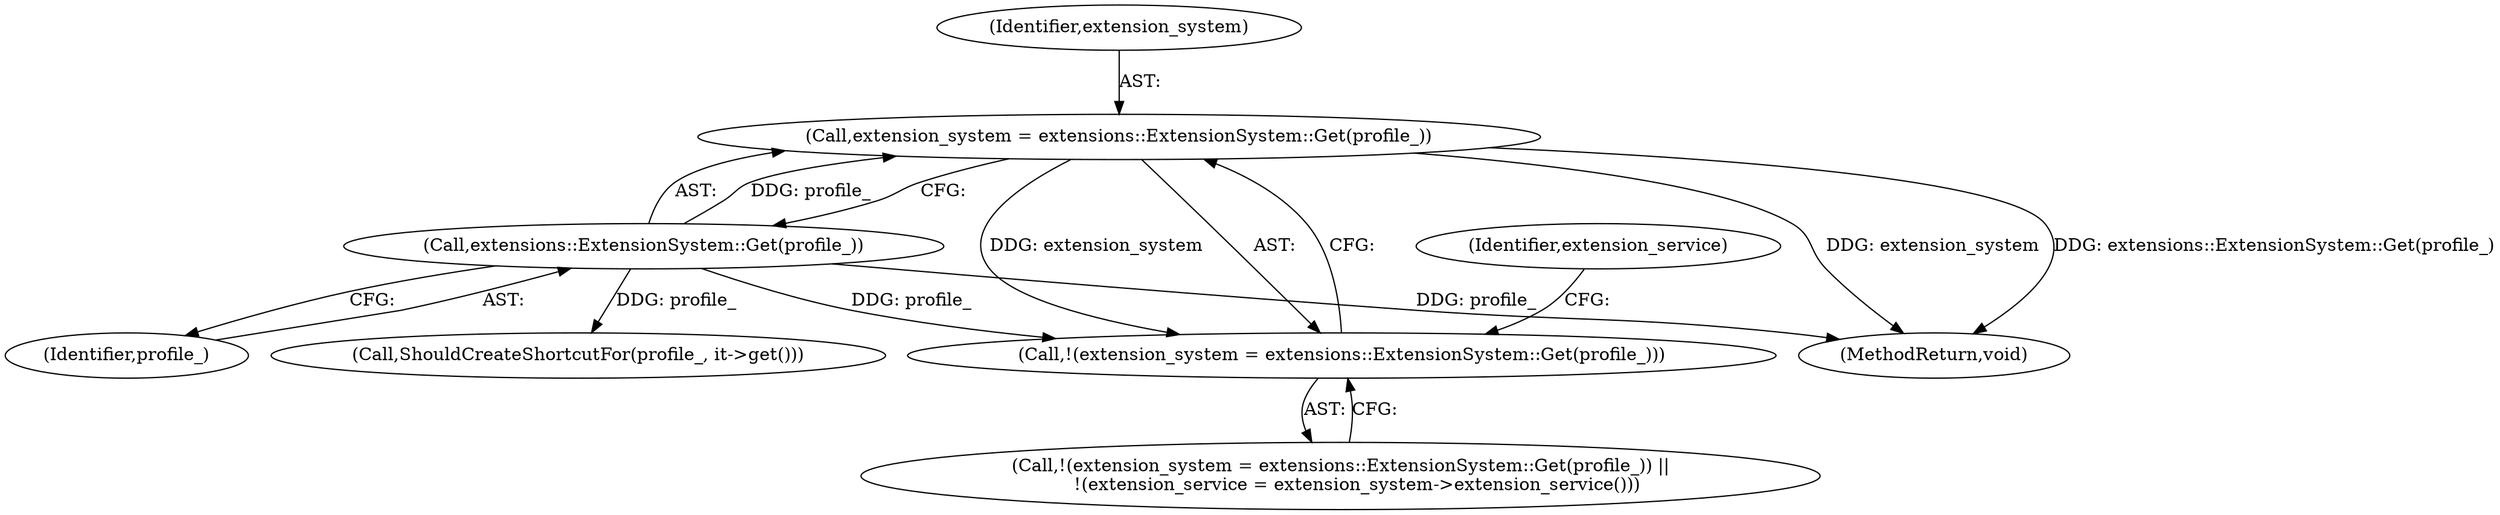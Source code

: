 digraph "0_Chrome_438b99bc730bc665eedfc62c4eb864c981e5c65f_0@API" {
"1000114" [label="(Call,extension_system = extensions::ExtensionSystem::Get(profile_))"];
"1000116" [label="(Call,extensions::ExtensionSystem::Get(profile_))"];
"1000113" [label="(Call,!(extension_system = extensions::ExtensionSystem::Get(profile_)))"];
"1000120" [label="(Identifier,extension_service)"];
"1000113" [label="(Call,!(extension_system = extensions::ExtensionSystem::Get(profile_)))"];
"1000115" [label="(Identifier,extension_system)"];
"1000145" [label="(MethodReturn,void)"];
"1000112" [label="(Call,!(extension_system = extensions::ExtensionSystem::Get(profile_)) ||\n      !(extension_service = extension_system->extension_service()))"];
"1000117" [label="(Identifier,profile_)"];
"1000139" [label="(Call,ShouldCreateShortcutFor(profile_, it->get()))"];
"1000116" [label="(Call,extensions::ExtensionSystem::Get(profile_))"];
"1000114" [label="(Call,extension_system = extensions::ExtensionSystem::Get(profile_))"];
"1000114" -> "1000113"  [label="AST: "];
"1000114" -> "1000116"  [label="CFG: "];
"1000115" -> "1000114"  [label="AST: "];
"1000116" -> "1000114"  [label="AST: "];
"1000113" -> "1000114"  [label="CFG: "];
"1000114" -> "1000145"  [label="DDG: extensions::ExtensionSystem::Get(profile_)"];
"1000114" -> "1000145"  [label="DDG: extension_system"];
"1000114" -> "1000113"  [label="DDG: extension_system"];
"1000116" -> "1000114"  [label="DDG: profile_"];
"1000116" -> "1000117"  [label="CFG: "];
"1000117" -> "1000116"  [label="AST: "];
"1000116" -> "1000145"  [label="DDG: profile_"];
"1000116" -> "1000113"  [label="DDG: profile_"];
"1000116" -> "1000139"  [label="DDG: profile_"];
"1000113" -> "1000112"  [label="AST: "];
"1000120" -> "1000113"  [label="CFG: "];
"1000112" -> "1000113"  [label="CFG: "];
}

